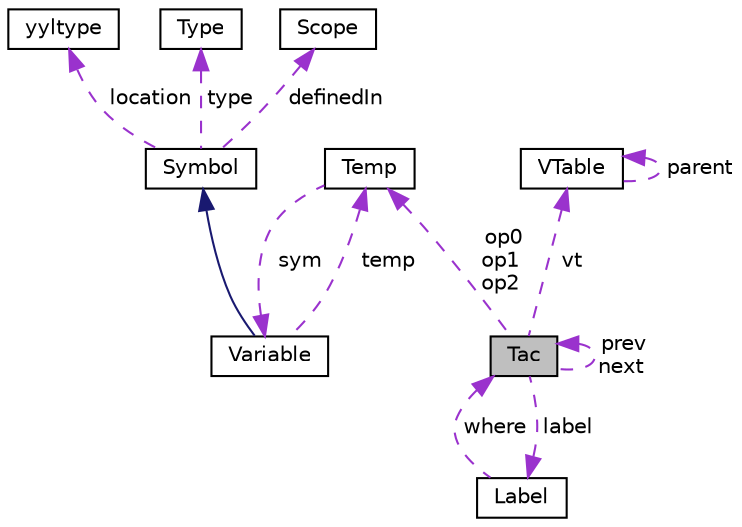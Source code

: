 digraph "Tac"
{
 // LATEX_PDF_SIZE
  edge [fontname="Helvetica",fontsize="10",labelfontname="Helvetica",labelfontsize="10"];
  node [fontname="Helvetica",fontsize="10",shape=record];
  Node1 [label="Tac",height=0.2,width=0.4,color="black", fillcolor="grey75", style="filled", fontcolor="black",tooltip=" "];
  Node1 -> Node1 [dir="back",color="darkorchid3",fontsize="10",style="dashed",label=" prev\nnext" ,fontname="Helvetica"];
  Node2 -> Node1 [dir="back",color="darkorchid3",fontsize="10",style="dashed",label=" op0\nop1\nop2" ,fontname="Helvetica"];
  Node2 [label="Temp",height=0.2,width=0.4,color="black", fillcolor="white", style="filled",URL="$classTemp.html",tooltip=" "];
  Node3 -> Node2 [dir="back",color="darkorchid3",fontsize="10",style="dashed",label=" sym" ,fontname="Helvetica"];
  Node3 [label="Variable",height=0.2,width=0.4,color="black", fillcolor="white", style="filled",URL="$classVariable.html",tooltip=" "];
  Node4 -> Node3 [dir="back",color="midnightblue",fontsize="10",style="solid",fontname="Helvetica"];
  Node4 [label="Symbol",height=0.2,width=0.4,color="black", fillcolor="white", style="filled",URL="$classSymbol.html",tooltip=" "];
  Node5 -> Node4 [dir="back",color="darkorchid3",fontsize="10",style="dashed",label=" location" ,fontname="Helvetica"];
  Node5 [label="yyltype",height=0.2,width=0.4,color="black", fillcolor="white", style="filled",URL="$structyyltype.html",tooltip="store location information"];
  Node6 -> Node4 [dir="back",color="darkorchid3",fontsize="10",style="dashed",label=" type" ,fontname="Helvetica"];
  Node6 [label="Type",height=0.2,width=0.4,color="black", fillcolor="white", style="filled",URL="$classType.html",tooltip=" "];
  Node7 -> Node4 [dir="back",color="darkorchid3",fontsize="10",style="dashed",label=" definedIn" ,fontname="Helvetica"];
  Node7 [label="Scope",height=0.2,width=0.4,color="black", fillcolor="white", style="filled",URL="$classScope.html",tooltip="scope interface"];
  Node2 -> Node3 [dir="back",color="darkorchid3",fontsize="10",style="dashed",label=" temp" ,fontname="Helvetica"];
  Node8 -> Node1 [dir="back",color="darkorchid3",fontsize="10",style="dashed",label=" vt" ,fontname="Helvetica"];
  Node8 [label="VTable",height=0.2,width=0.4,color="black", fillcolor="white", style="filled",URL="$classVTable.html",tooltip=" "];
  Node8 -> Node8 [dir="back",color="darkorchid3",fontsize="10",style="dashed",label=" parent" ,fontname="Helvetica"];
  Node9 -> Node1 [dir="back",color="darkorchid3",fontsize="10",style="dashed",label=" label" ,fontname="Helvetica"];
  Node9 [label="Label",height=0.2,width=0.4,color="black", fillcolor="white", style="filled",URL="$classLabel.html",tooltip=" "];
  Node1 -> Node9 [dir="back",color="darkorchid3",fontsize="10",style="dashed",label=" where" ,fontname="Helvetica"];
}
